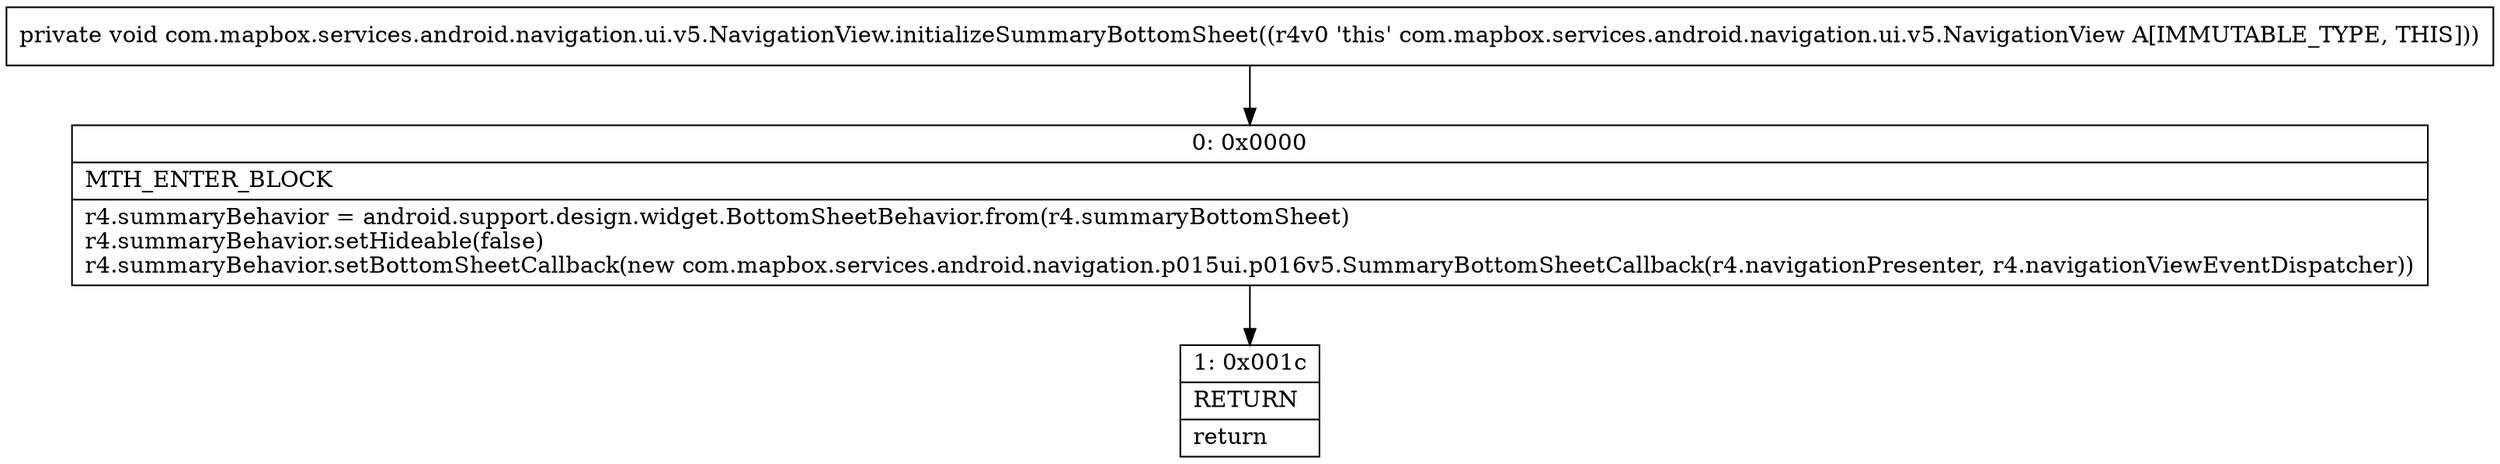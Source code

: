 digraph "CFG forcom.mapbox.services.android.navigation.ui.v5.NavigationView.initializeSummaryBottomSheet()V" {
Node_0 [shape=record,label="{0\:\ 0x0000|MTH_ENTER_BLOCK\l|r4.summaryBehavior = android.support.design.widget.BottomSheetBehavior.from(r4.summaryBottomSheet)\lr4.summaryBehavior.setHideable(false)\lr4.summaryBehavior.setBottomSheetCallback(new com.mapbox.services.android.navigation.p015ui.p016v5.SummaryBottomSheetCallback(r4.navigationPresenter, r4.navigationViewEventDispatcher))\l}"];
Node_1 [shape=record,label="{1\:\ 0x001c|RETURN\l|return\l}"];
MethodNode[shape=record,label="{private void com.mapbox.services.android.navigation.ui.v5.NavigationView.initializeSummaryBottomSheet((r4v0 'this' com.mapbox.services.android.navigation.ui.v5.NavigationView A[IMMUTABLE_TYPE, THIS])) }"];
MethodNode -> Node_0;
Node_0 -> Node_1;
}

